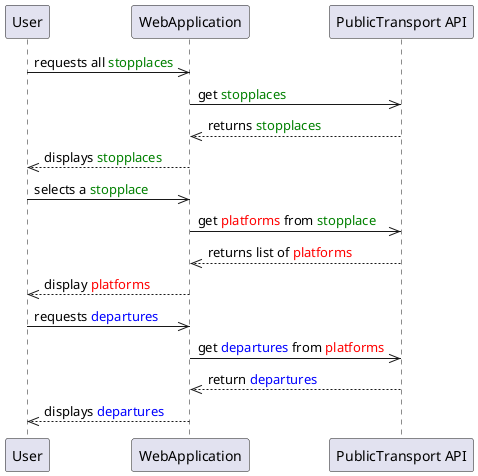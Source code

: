 @startuml

participant User 
participant WebApplication
participant "PublicTransport API" as PublicTransportAPI

User ->> WebApplication: requests all <font color=green>stopplaces</font>
WebApplication ->> PublicTransportAPI: get <font color=green>stopplaces</font>
PublicTransportAPI -->> WebApplication: returns <font color=green>stopplaces</font>
WebApplication -->> User: displays <font color=green>stopplaces</font>

User ->> WebApplication: selects a <font color=green>stopplace</font>
WebApplication ->> PublicTransportAPI: get <font color=red>platforms</font> from <font color=green>stopplace</font>
PublicTransportAPI -->> WebApplication: returns list of <font color=red>platforms</font>
WebApplication -->> User: display <font color=red>platforms</font>

User ->> WebApplication: requests <font color=blue>departures</font>
WebApplication ->> PublicTransportAPI: get <font color=blue>departures</font> from <font color=red>platforms</font>
PublicTransportAPI -->> WebApplication: return <font color=blue>departures</font>
WebApplication -->> User: displays <font color=blue>departures</font>

@enduml
